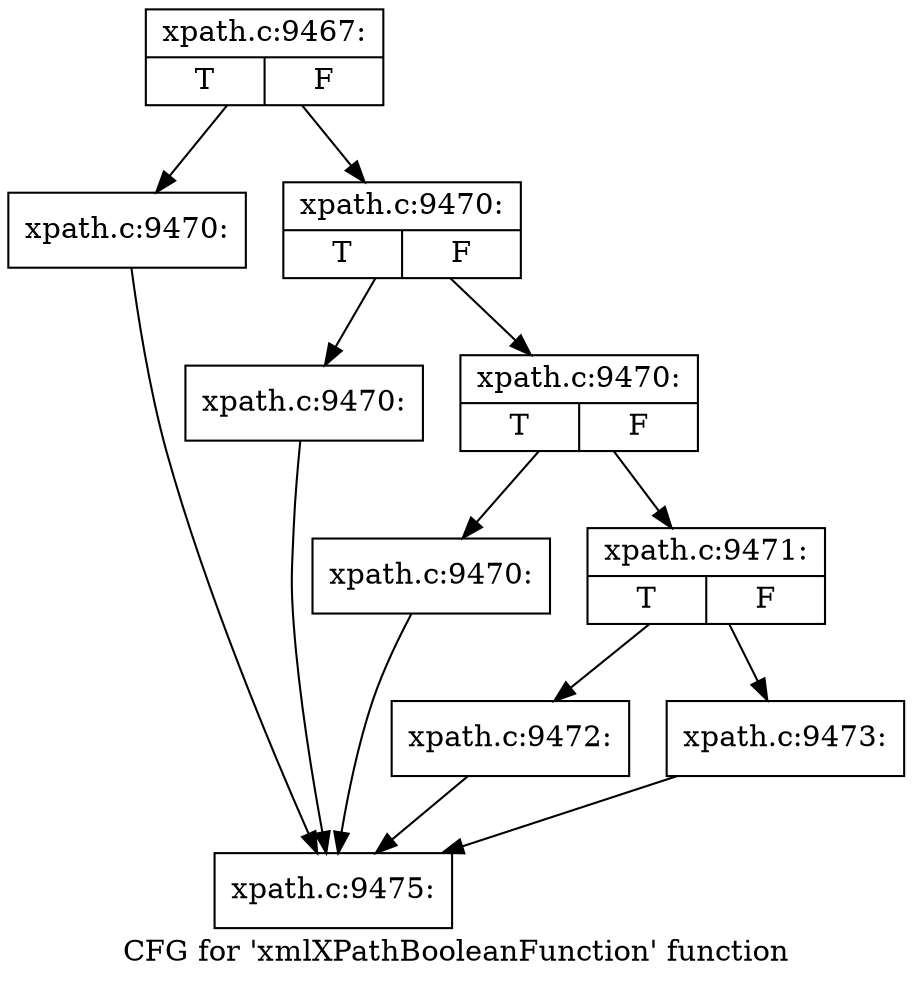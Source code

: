 digraph "CFG for 'xmlXPathBooleanFunction' function" {
	label="CFG for 'xmlXPathBooleanFunction' function";

	Node0x4ac4880 [shape=record,label="{xpath.c:9467:|{<s0>T|<s1>F}}"];
	Node0x4ac4880 -> Node0x4abd690;
	Node0x4ac4880 -> Node0x4ac9bc0;
	Node0x4abd690 [shape=record,label="{xpath.c:9470:}"];
	Node0x4abd690 -> Node0x4ac9190;
	Node0x4ac9bc0 [shape=record,label="{xpath.c:9470:|{<s0>T|<s1>F}}"];
	Node0x4ac9bc0 -> Node0x4ac9de0;
	Node0x4ac9bc0 -> Node0x4ac9e30;
	Node0x4ac9de0 [shape=record,label="{xpath.c:9470:}"];
	Node0x4ac9de0 -> Node0x4ac9190;
	Node0x4ac9e30 [shape=record,label="{xpath.c:9470:|{<s0>T|<s1>F}}"];
	Node0x4ac9e30 -> Node0x4aca230;
	Node0x4ac9e30 -> Node0x4aca280;
	Node0x4aca230 [shape=record,label="{xpath.c:9470:}"];
	Node0x4aca230 -> Node0x4ac9190;
	Node0x4aca280 [shape=record,label="{xpath.c:9471:|{<s0>T|<s1>F}}"];
	Node0x4aca280 -> Node0x4acabf0;
	Node0x4aca280 -> Node0x4acac40;
	Node0x4acabf0 [shape=record,label="{xpath.c:9472:}"];
	Node0x4acabf0 -> Node0x4ac9190;
	Node0x4acac40 [shape=record,label="{xpath.c:9473:}"];
	Node0x4acac40 -> Node0x4ac9190;
	Node0x4ac9190 [shape=record,label="{xpath.c:9475:}"];
}
